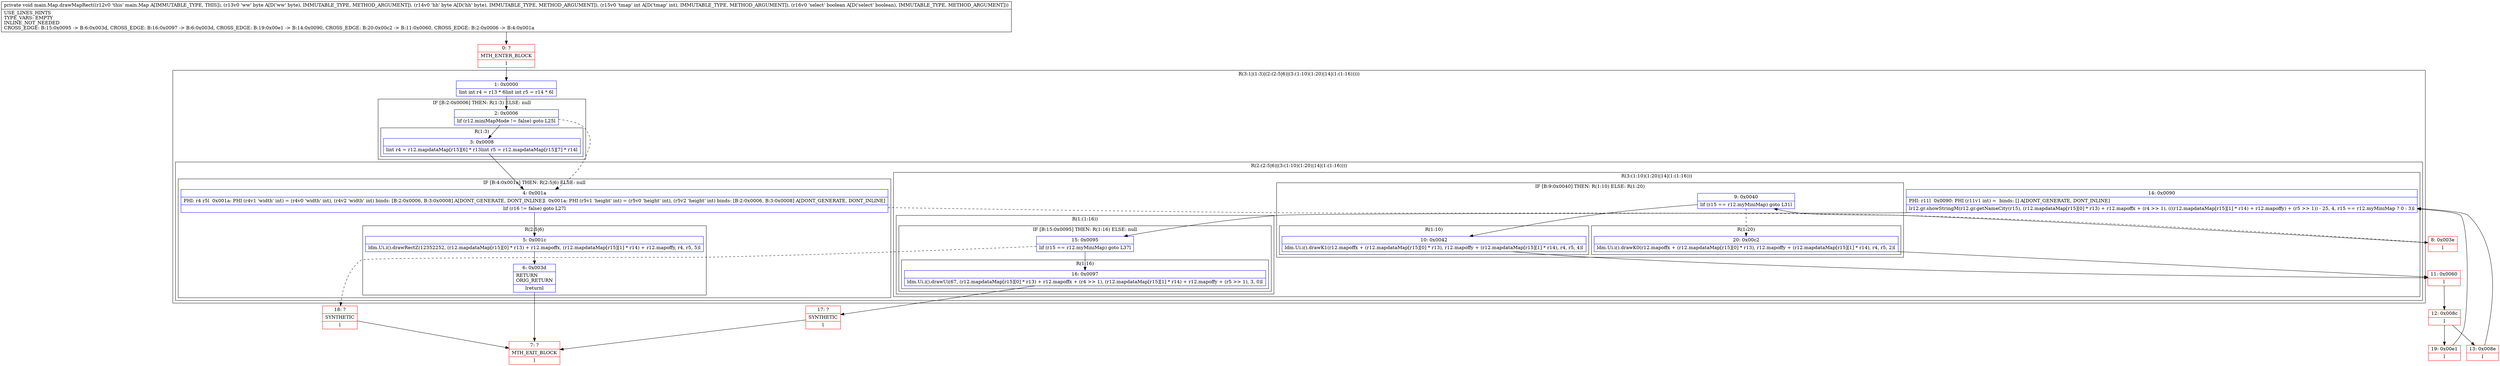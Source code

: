 digraph "CFG formain.Map.drawMapRect(BBIZ)V" {
subgraph cluster_Region_1548156191 {
label = "R(3:1|(1:3)|(2:(2:5|6)|(3:(1:10)(1:20)|14|(1:(1:16)))))";
node [shape=record,color=blue];
Node_1 [shape=record,label="{1\:\ 0x0000|lint int r4 = r13 * 6lint int r5 = r14 * 6l}"];
subgraph cluster_IfRegion_982357973 {
label = "IF [B:2:0x0006] THEN: R(1:3) ELSE: null";
node [shape=record,color=blue];
Node_2 [shape=record,label="{2\:\ 0x0006|lif (r12.miniMapMode != false) goto L25l}"];
subgraph cluster_Region_353816637 {
label = "R(1:3)";
node [shape=record,color=blue];
Node_3 [shape=record,label="{3\:\ 0x0008|lint r4 = r12.mapdataMap[r15][6] * r13lint r5 = r12.mapdataMap[r15][7] * r14l}"];
}
}
subgraph cluster_Region_1228248683 {
label = "R(2:(2:5|6)|(3:(1:10)(1:20)|14|(1:(1:16))))";
node [shape=record,color=blue];
subgraph cluster_IfRegion_1808164604 {
label = "IF [B:4:0x001a] THEN: R(2:5|6) ELSE: null";
node [shape=record,color=blue];
Node_4 [shape=record,label="{4\:\ 0x001a|PHI: r4 r5l  0x001a: PHI (r4v1 'width' int) = (r4v0 'width' int), (r4v2 'width' int) binds: [B:2:0x0006, B:3:0x0008] A[DONT_GENERATE, DONT_INLINE]l  0x001a: PHI (r5v1 'height' int) = (r5v0 'height' int), (r5v2 'height' int) binds: [B:2:0x0006, B:3:0x0008] A[DONT_GENERATE, DONT_INLINE]\l|lif (r16 != false) goto L27l}"];
subgraph cluster_Region_1734513035 {
label = "R(2:5|6)";
node [shape=record,color=blue];
Node_5 [shape=record,label="{5\:\ 0x001c|ldm.Ui.i().drawRectZ(12352252, (r12.mapdataMap[r15][0] * r13) + r12.mapoffx, (r12.mapdataMap[r15][1] * r14) + r12.mapoffy, r4, r5, 5)l}"];
Node_6 [shape=record,label="{6\:\ 0x003d|RETURN\lORIG_RETURN\l|lreturnl}"];
}
}
subgraph cluster_Region_2120936198 {
label = "R(3:(1:10)(1:20)|14|(1:(1:16)))";
node [shape=record,color=blue];
subgraph cluster_IfRegion_1008528715 {
label = "IF [B:9:0x0040] THEN: R(1:10) ELSE: R(1:20)";
node [shape=record,color=blue];
Node_9 [shape=record,label="{9\:\ 0x0040|lif (r15 == r12.myMiniMap) goto L31l}"];
subgraph cluster_Region_907797089 {
label = "R(1:10)";
node [shape=record,color=blue];
Node_10 [shape=record,label="{10\:\ 0x0042|ldm.Ui.i().drawK1(r12.mapoffx + (r12.mapdataMap[r15][0] * r13), r12.mapoffy + (r12.mapdataMap[r15][1] * r14), r4, r5, 4)l}"];
}
subgraph cluster_Region_1574854584 {
label = "R(1:20)";
node [shape=record,color=blue];
Node_20 [shape=record,label="{20\:\ 0x00c2|ldm.Ui.i().drawK0(r12.mapoffx + (r12.mapdataMap[r15][0] * r13), r12.mapoffy + (r12.mapdataMap[r15][1] * r14), r4, r5, 2)l}"];
}
}
Node_14 [shape=record,label="{14\:\ 0x0090|PHI: r11l  0x0090: PHI (r11v1 int) =  binds: [] A[DONT_GENERATE, DONT_INLINE]\l|lr12.gr.showStringM(r12.gr.getNameCity(r15), (r12.mapdataMap[r15][0] * r13) + r12.mapoffx + (r4 \>\> 1), (((r12.mapdataMap[r15][1] * r14) + r12.mapoffy) + (r5 \>\> 1)) \- 25, 4, r15 == r12.myMiniMap ? 0 : 3)l}"];
subgraph cluster_Region_1794762274 {
label = "R(1:(1:16))";
node [shape=record,color=blue];
subgraph cluster_IfRegion_261796824 {
label = "IF [B:15:0x0095] THEN: R(1:16) ELSE: null";
node [shape=record,color=blue];
Node_15 [shape=record,label="{15\:\ 0x0095|lif (r15 == r12.myMiniMap) goto L37l}"];
subgraph cluster_Region_234345353 {
label = "R(1:16)";
node [shape=record,color=blue];
Node_16 [shape=record,label="{16\:\ 0x0097|ldm.Ui.i().drawUi(67, (r12.mapdataMap[r15][0] * r13) + r12.mapoffx + (r4 \>\> 1), (r12.mapdataMap[r15][1] * r14) + r12.mapoffy + (r5 \>\> 1), 3, 0)l}"];
}
}
}
}
}
}
Node_0 [shape=record,color=red,label="{0\:\ ?|MTH_ENTER_BLOCK\l|l}"];
Node_7 [shape=record,color=red,label="{7\:\ ?|MTH_EXIT_BLOCK\l|l}"];
Node_8 [shape=record,color=red,label="{8\:\ 0x003e|l}"];
Node_11 [shape=record,color=red,label="{11\:\ 0x0060|l}"];
Node_12 [shape=record,color=red,label="{12\:\ 0x008c|l}"];
Node_13 [shape=record,color=red,label="{13\:\ 0x008e|l}"];
Node_17 [shape=record,color=red,label="{17\:\ ?|SYNTHETIC\l|l}"];
Node_18 [shape=record,color=red,label="{18\:\ ?|SYNTHETIC\l|l}"];
Node_19 [shape=record,color=red,label="{19\:\ 0x00e1|l}"];
MethodNode[shape=record,label="{private void main.Map.drawMapRect((r12v0 'this' main.Map A[IMMUTABLE_TYPE, THIS]), (r13v0 'ww' byte A[D('ww' byte), IMMUTABLE_TYPE, METHOD_ARGUMENT]), (r14v0 'hh' byte A[D('hh' byte), IMMUTABLE_TYPE, METHOD_ARGUMENT]), (r15v0 'tmap' int A[D('tmap' int), IMMUTABLE_TYPE, METHOD_ARGUMENT]), (r16v0 'select' boolean A[D('select' boolean), IMMUTABLE_TYPE, METHOD_ARGUMENT]))  | USE_LINES_HINTS\lTYPE_VARS: EMPTY\lINLINE_NOT_NEEDED\lCROSS_EDGE: B:15:0x0095 \-\> B:6:0x003d, CROSS_EDGE: B:16:0x0097 \-\> B:6:0x003d, CROSS_EDGE: B:19:0x00e1 \-\> B:14:0x0090, CROSS_EDGE: B:20:0x00c2 \-\> B:11:0x0060, CROSS_EDGE: B:2:0x0006 \-\> B:4:0x001a\l}"];
MethodNode -> Node_0;
Node_1 -> Node_2;
Node_2 -> Node_3;
Node_2 -> Node_4[style=dashed];
Node_3 -> Node_4;
Node_4 -> Node_5;
Node_4 -> Node_8[style=dashed];
Node_5 -> Node_6;
Node_6 -> Node_7;
Node_9 -> Node_10;
Node_9 -> Node_20[style=dashed];
Node_10 -> Node_11;
Node_20 -> Node_11;
Node_14 -> Node_15;
Node_15 -> Node_16;
Node_15 -> Node_18[style=dashed];
Node_16 -> Node_17;
Node_0 -> Node_1;
Node_8 -> Node_9;
Node_11 -> Node_12;
Node_12 -> Node_13;
Node_12 -> Node_19;
Node_13 -> Node_14;
Node_17 -> Node_7;
Node_18 -> Node_7;
Node_19 -> Node_14;
}

